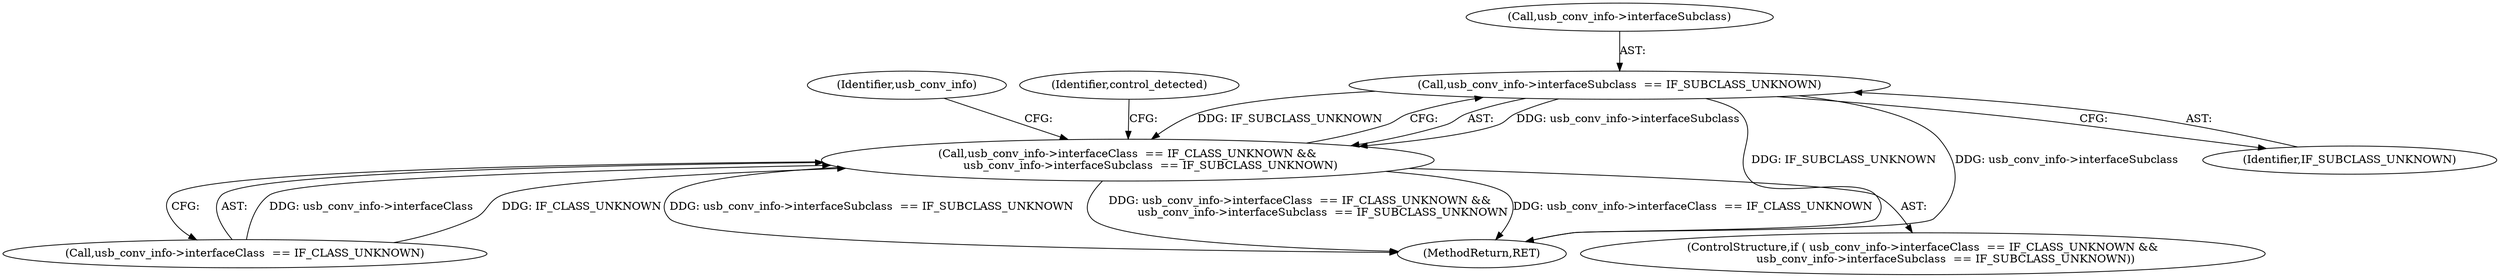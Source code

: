 digraph "0_wireshark_2cb5985bf47bdc8bea78d28483ed224abdd33dc6@pointer" {
"1000298" [label="(Call,usb_conv_info->interfaceSubclass  == IF_SUBCLASS_UNKNOWN)"];
"1000292" [label="(Call,usb_conv_info->interfaceClass  == IF_CLASS_UNKNOWN &&\n             usb_conv_info->interfaceSubclass  == IF_SUBCLASS_UNKNOWN)"];
"1000298" [label="(Call,usb_conv_info->interfaceSubclass  == IF_SUBCLASS_UNKNOWN)"];
"1000306" [label="(Identifier,usb_conv_info)"];
"1000299" [label="(Call,usb_conv_info->interfaceSubclass)"];
"1000293" [label="(Call,usb_conv_info->interfaceClass  == IF_CLASS_UNKNOWN)"];
"1000834" [label="(MethodReturn,RET)"];
"1000302" [label="(Identifier,IF_SUBCLASS_UNKNOWN)"];
"1000291" [label="(ControlStructure,if ( usb_conv_info->interfaceClass  == IF_CLASS_UNKNOWN &&\n             usb_conv_info->interfaceSubclass  == IF_SUBCLASS_UNKNOWN))"];
"1000315" [label="(Identifier,control_detected)"];
"1000292" [label="(Call,usb_conv_info->interfaceClass  == IF_CLASS_UNKNOWN &&\n             usb_conv_info->interfaceSubclass  == IF_SUBCLASS_UNKNOWN)"];
"1000298" -> "1000292"  [label="AST: "];
"1000298" -> "1000302"  [label="CFG: "];
"1000299" -> "1000298"  [label="AST: "];
"1000302" -> "1000298"  [label="AST: "];
"1000292" -> "1000298"  [label="CFG: "];
"1000298" -> "1000834"  [label="DDG: usb_conv_info->interfaceSubclass"];
"1000298" -> "1000834"  [label="DDG: IF_SUBCLASS_UNKNOWN"];
"1000298" -> "1000292"  [label="DDG: usb_conv_info->interfaceSubclass"];
"1000298" -> "1000292"  [label="DDG: IF_SUBCLASS_UNKNOWN"];
"1000292" -> "1000291"  [label="AST: "];
"1000292" -> "1000293"  [label="CFG: "];
"1000293" -> "1000292"  [label="AST: "];
"1000306" -> "1000292"  [label="CFG: "];
"1000315" -> "1000292"  [label="CFG: "];
"1000292" -> "1000834"  [label="DDG: usb_conv_info->interfaceSubclass  == IF_SUBCLASS_UNKNOWN"];
"1000292" -> "1000834"  [label="DDG: usb_conv_info->interfaceClass  == IF_CLASS_UNKNOWN &&\n             usb_conv_info->interfaceSubclass  == IF_SUBCLASS_UNKNOWN"];
"1000292" -> "1000834"  [label="DDG: usb_conv_info->interfaceClass  == IF_CLASS_UNKNOWN"];
"1000293" -> "1000292"  [label="DDG: usb_conv_info->interfaceClass"];
"1000293" -> "1000292"  [label="DDG: IF_CLASS_UNKNOWN"];
}
